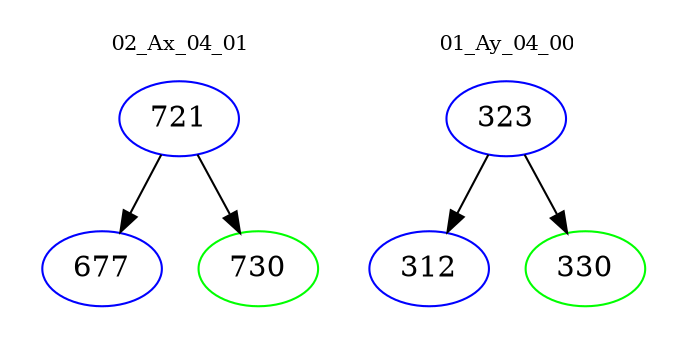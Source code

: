 digraph{
subgraph cluster_0 {
color = white
label = "02_Ax_04_01";
fontsize=10;
T0_721 [label="721", color="blue"]
T0_721 -> T0_677 [color="black"]
T0_677 [label="677", color="blue"]
T0_721 -> T0_730 [color="black"]
T0_730 [label="730", color="green"]
}
subgraph cluster_1 {
color = white
label = "01_Ay_04_00";
fontsize=10;
T1_323 [label="323", color="blue"]
T1_323 -> T1_312 [color="black"]
T1_312 [label="312", color="blue"]
T1_323 -> T1_330 [color="black"]
T1_330 [label="330", color="green"]
}
}
